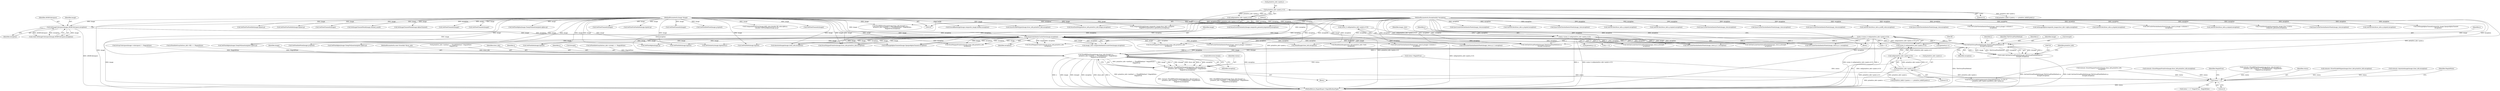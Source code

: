 digraph "0_ImageMagick_726812fa2fa7ce16bcf58f6e115f65427a1c0950_2@pointer" {
"1000730" [label="(Call,GetOneVirtualPixelInfo(image,TileVirtualPixelMethod,x,y,\n            &target,exception))"];
"1000221" [label="(Call,AcquireAuthenticCacheView(image,exception))"];
"1000188" [label="(Call,SetImageColorspace(image,sRGBColorspace,exception))"];
"1000104" [label="(MethodParameterIn,Image *image)"];
"1000107" [label="(MethodParameterIn,ExceptionInfo *exception)"];
"1000195" [label="(Call,x=(ssize_t) ceil(primitive_info->point.x-0.5))"];
"1000197" [label="(Call,(ssize_t) ceil(primitive_info->point.x-0.5))"];
"1000199" [label="(Call,ceil(primitive_info->point.x-0.5))"];
"1000200" [label="(Call,primitive_info->point.x-0.5)"];
"1000207" [label="(Call,y=(ssize_t) ceil(primitive_info->point.y-0.5))"];
"1000209" [label="(Call,(ssize_t) ceil(primitive_info->point.y-0.5))"];
"1000211" [label="(Call,ceil(primitive_info->point.y-0.5))"];
"1000212" [label="(Call,primitive_info->point.y-0.5)"];
"1000728" [label="(Call,(void) GetOneVirtualPixelInfo(image,TileVirtualPixelMethod,x,y,\n            &target,exception))"];
"1000780" [label="(Call,FloodfillPaintImage(image,draw_info,&target,x,y,\n            primitive_info->method == FloodfillMethod ? MagickFalse :\n            MagickTrue,exception))"];
"1000778" [label="(Call,status&=FloodfillPaintImage(image,draw_info,&target,x,y,\n            primitive_info->method == FloodfillMethod ? MagickFalse :\n            MagickTrue,exception))"];
"1001624" [label="(Call,status != 0)"];
"1000932" [label="(Call,ReadImage(clone_info,exception))"];
"1000393" [label="(Call,SyncCacheViewAuthenticPixels(image_view,exception))"];
"1000537" [label="(Call,GetFillColor(draw_info,x,y,&pixel,exception))"];
"1000172" [label="(Call,IsPixelInfoGray(&draw_info->fill) == MagickFalse)"];
"1001598" [label="(Call,status&=DrawPolygonPrimitive(image,draw_info,primitive_info,exception))"];
"1000781" [label="(Identifier,image)"];
"1000912" [label="(Call,ReadInlineImage(clone_info,primitive_info->text,\n          exception))"];
"1000192" [label="(Call,status=MagickTrue)"];
"1000213" [label="(Call,primitive_info->point.y)"];
"1000189" [label="(Identifier,image)"];
"1001629" [label="(MethodReturn,MagickExport MagickBooleanType)"];
"1000870" [label="(Call,SyncCacheViewAuthenticPixels(image_view,exception))"];
"1000220" [label="(Identifier,image_view)"];
"1000212" [label="(Call,primitive_info->point.y-0.5)"];
"1000296" [label="(Call,GetOneCacheViewVirtualPixelInfo(image_view,x,y,&target,\n            exception))"];
"1000269" [label="(Call,GetFillColor(draw_info,x,y,&pixel,exception))"];
"1000795" [label="(Identifier,exception)"];
"1000201" [label="(Call,primitive_info->point.x)"];
"1000544" [label="(Call,SetPixelAlpha(image,ClampToQuantum(pixel.alpha),q))"];
"1000186" [label="(Call,(void) SetImageColorspace(image,sRGBColorspace,exception))"];
"1000380" [label="(Call,SetPixelAlpha(image,ClampToQuantum(pixel.alpha),q))"];
"1000726" [label="(Block,)"];
"1000735" [label="(Call,&target)"];
"1000221" [label="(Call,AcquireAuthenticCacheView(image,exception))"];
"1000209" [label="(Call,(ssize_t) ceil(primitive_info->point.y-0.5))"];
"1000195" [label="(Call,x=(ssize_t) ceil(primitive_info->point.x-0.5))"];
"1000206" [label="(Literal,0.5)"];
"1000370" [label="(Call,GetPixelChannels(image))"];
"1000208" [label="(Identifier,y)"];
"1000606" [label="(Call,SetPixelViaPixelInfo(image,&pixel,q))"];
"1000105" [label="(MethodParameterIn,const DrawInfo *draw_info)"];
"1000678" [label="(Call,GetPixelInfoPixel(image,q,&pixel))"];
"1000730" [label="(Call,GetOneVirtualPixelInfo(image,TileVirtualPixelMethod,x,y,\n            &target,exception))"];
"1000276" [label="(Call,SetPixelAlpha(image,ClampToQuantum(pixel.alpha),q))"];
"1000599" [label="(Call,GetFillColor(draw_info,x,y,&pixel,exception))"];
"1000285" [label="(Call,SyncCacheViewAuthenticPixels(image_view,exception))"];
"1001627" [label="(Identifier,MagickTrue)"];
"1001624" [label="(Call,status != 0)"];
"1000255" [label="(Call,GetCacheViewAuthenticPixels(image_view,x,y,1,1,exception))"];
"1000223" [label="(Identifier,exception)"];
"1000553" [label="(Call,GetPixelChannels(image))"];
"1001480" [label="(Call,primitive_info[i-1].point.x == primitive_info[0].point.x)"];
"1000507" [label="(Call,GetCacheViewAuthenticPixels(image_view,0,y,image->columns,1,\n              exception))"];
"1001258" [label="(Call,GetPixelAlpha(image,q))"];
"1000211" [label="(Call,ceil(primitive_info->point.y-0.5))"];
"1000801" [label="(Call,GetPixelInfo(image,&pixel))"];
"1000787" [label="(Call,primitive_info->method == FloodfillMethod ? MagickFalse :\n            MagickTrue)"];
"1001165" [label="(Call,DrawAffineImage(image,composite_image,&affine,exception))"];
"1000734" [label="(Identifier,y)"];
"1000462" [label="(Call,status&=FloodfillPaintImage(image,draw_info,&target,x,y,\n            primitive_info->method == FloodfillMethod ? MagickFalse :\n            MagickTrue,exception))"];
"1001409" [label="(Call,DrawPolygonPrimitive(image,clone_info,primitive_info,\n             exception))"];
"1001225" [label="(Call,GetCacheViewAuthenticPixels(image_view,x,y,1,1,exception))"];
"1000196" [label="(Identifier,x)"];
"1000822" [label="(Call,GetCacheViewAuthenticPixels(image_view,0,y,image->columns,1,\n              exception))"];
"1001264" [label="(Call,SyncCacheViewAuthenticPixels(image_view,exception))"];
"1000222" [label="(Identifier,image)"];
"1000191" [label="(Identifier,exception)"];
"1000219" [label="(Call,image_view=AcquireAuthenticCacheView(image,exception))"];
"1000866" [label="(Call,GetPixelChannels(image))"];
"1000108" [label="(Block,)"];
"1001581" [label="(Call,DrawPolygonPrimitive(image,clone_info,primitive_info,\n             exception))"];
"1001212" [label="(Call,x < 0)"];
"1000482" [label="(Call,SetImageChannelMask(image,channel_mask))"];
"1001625" [label="(Identifier,status)"];
"1000732" [label="(Identifier,TileVirtualPixelMethod)"];
"1001552" [label="(Call,DrawPolygonPrimitive(image,draw_info,primitive_info,\n                exception))"];
"1001626" [label="(Literal,0)"];
"1000557" [label="(Call,SyncCacheViewAuthenticPixels(image_view,exception))"];
"1000464" [label="(Call,FloodfillPaintImage(image,draw_info,&target,x,y,\n            primitive_info->method == FloodfillMethod ? MagickFalse :\n            MagickTrue,exception))"];
"1001239" [label="(Call,GetFillColor(draw_info,x,y,&fill_color,exception))"];
"1000459" [label="(Call,SetImageChannelMask(image,AlphaChannel))"];
"1000694" [label="(Call,GetPixelChannels(image))"];
"1000190" [label="(Identifier,sRGBColorspace)"];
"1000733" [label="(Identifier,x)"];
"1000741" [label="(Identifier,primitive_info)"];
"1000715" [label="(Call,SyncCacheViewAuthenticPixels(image_view,exception))"];
"1001600" [label="(Call,DrawPolygonPrimitive(image,draw_info,primitive_info,exception))"];
"1000389" [label="(Call,GetPixelChannels(image))"];
"1000648" [label="(Call,GetCacheViewAuthenticPixels(image_view,0,y,image->columns,1,\n              exception))"];
"1000782" [label="(Identifier,draw_info)"];
"1001072" [label="(Call,SetGeometry(image,&geometry))"];
"1000188" [label="(Call,SetImageColorspace(image,sRGBColorspace,exception))"];
"1001590" [label="(Call,status&=DrawStrokePolygon(image,draw_info,primitive_info,exception))"];
"1000409" [label="(Call,GetOneVirtualPixelInfo(image,TileVirtualPixelMethod,x,y,\n            &target,exception))"];
"1000785" [label="(Identifier,x)"];
"1001592" [label="(Call,DrawStrokePolygon(image,draw_info,primitive_info,exception))"];
"1001066" [label="(Call,SetImageAlpha(composite_image,draw_info->alpha,exception))"];
"1000728" [label="(Call,(void) GetOneVirtualPixelInfo(image,TileVirtualPixelMethod,x,y,\n            &target,exception))"];
"1000731" [label="(Identifier,image)"];
"1000199" [label="(Call,ceil(primitive_info->point.x-0.5))"];
"1000107" [label="(MethodParameterIn,ExceptionInfo *exception)"];
"1000207" [label="(Call,y=(ssize_t) ceil(primitive_info->point.y-0.5))"];
"1001420" [label="(Call,DrawDashPolygon(draw_info,primitive_info,image,exception))"];
"1000697" [label="(Call,GetFillColor(draw_info,x,y,&pixel,exception))"];
"1000786" [label="(Identifier,y)"];
"1000796" [label="(ControlStructure,break;)"];
"1000581" [label="(Call,GetCacheViewAuthenticPixels(image_view,x,y,1,1,exception))"];
"1001174" [label="(Call,CompositeImage(image,composite_image,draw_info->compose,\n          MagickTrue,geometry.x,geometry.y,exception))"];
"1000324" [label="(Call,GetCacheViewAuthenticPixels(image_view,0,y,image->columns,1,\n              exception))"];
"1000104" [label="(MethodParameterIn,Image *image)"];
"1001088" [label="(Call,geometry.y=y)"];
"1000218" [label="(Literal,0.5)"];
"1000354" [label="(Call,GetPixelInfoPixel(image,q,&pixel))"];
"1001322" [label="(Call,status&=AnnotateImage(image,clone_info,exception))"];
"1001628" [label="(Identifier,MagickFalse)"];
"1001199" [label="(Call,y < 0)"];
"1000783" [label="(Call,&target)"];
"1000778" [label="(Call,status&=FloodfillPaintImage(image,draw_info,&target,x,y,\n            primitive_info->method == FloodfillMethod ? MagickFalse :\n            MagickTrue,exception))"];
"1001300" [label="(Call,FormatLocaleString(geometry,MagickPathExtent,\"%+f%+f\",\n        primitive_info->point.x,primitive_info->point.y))"];
"1000179" [label="(Call,IsPixelInfoGray(&draw_info->stroke) == MagickFalse)"];
"1001407" [label="(Call,status&=DrawPolygonPrimitive(image,clone_info,primitive_info,\n             exception))"];
"1001497" [label="(Call,primitive_info[i-1].point.y == primitive_info[0].point.y)"];
"1001246" [label="(Call,CompositePixelOver(image,&fill_color,(double) fill_color.alpha,q,\n        (double) GetPixelAlpha(image,q),q))"];
"1000711" [label="(Call,GetPixelChannels(image))"];
"1000779" [label="(Identifier,status)"];
"1000595" [label="(Call,GetPixelInfo(image,&pixel))"];
"1001083" [label="(Call,geometry.x=x)"];
"1000780" [label="(Call,FloodfillPaintImage(image,draw_info,&target,x,y,\n            primitive_info->method == FloodfillMethod ? MagickFalse :\n            MagickTrue,exception))"];
"1001324" [label="(Call,AnnotateImage(image,clone_info,exception))"];
"1000852" [label="(Call,GetFillColor(draw_info,x,y,&pixel,exception))"];
"1000303" [label="(Call,GetPixelInfo(image,&pixel))"];
"1001038" [label="(Call,TransformImage(&composite_image,(char *) NULL,\n            composite_geometry,exception))"];
"1000197" [label="(Call,(ssize_t) ceil(primitive_info->point.x-0.5))"];
"1000737" [label="(Identifier,exception)"];
"1000624" [label="(Call,GetOneCacheViewVirtualPixelInfo(image_view,x,y,&target,\n            exception))"];
"1000165" [label="(Call,IsGrayColorspace(image->colorspace) != MagickFalse)"];
"1001121" [label="(Call,ParseGravityGeometry(image,composite_geometry,&geometry,exception))"];
"1000200" [label="(Call,primitive_info->point.x-0.5)"];
"1001623" [label="(Call,status != 0 ? MagickTrue : MagickFalse)"];
"1000239" [label="(Call,SetImageAlphaChannel(image,OpaqueAlphaChannel,exception))"];
"1000613" [label="(Call,SyncCacheViewAuthenticPixels(image_view,exception))"];
"1000704" [label="(Call,SetPixelViaPixelInfo(image,&pixel,q))"];
"1000859" [label="(Call,SetPixelViaPixelInfo(image,&pixel,q))"];
"1000373" [label="(Call,GetFillColor(draw_info,x,y,&pixel,exception))"];
"1001054" [label="(Call,SetImageAlphaChannel(composite_image,OpaqueAlphaChannel,\n          exception))"];
"1000730" -> "1000728"  [label="AST: "];
"1000730" -> "1000737"  [label="CFG: "];
"1000731" -> "1000730"  [label="AST: "];
"1000732" -> "1000730"  [label="AST: "];
"1000733" -> "1000730"  [label="AST: "];
"1000734" -> "1000730"  [label="AST: "];
"1000735" -> "1000730"  [label="AST: "];
"1000737" -> "1000730"  [label="AST: "];
"1000728" -> "1000730"  [label="CFG: "];
"1000730" -> "1001629"  [label="DDG: TileVirtualPixelMethod"];
"1000730" -> "1000728"  [label="DDG: &target"];
"1000730" -> "1000728"  [label="DDG: y"];
"1000730" -> "1000728"  [label="DDG: x"];
"1000730" -> "1000728"  [label="DDG: image"];
"1000730" -> "1000728"  [label="DDG: TileVirtualPixelMethod"];
"1000730" -> "1000728"  [label="DDG: exception"];
"1000221" -> "1000730"  [label="DDG: image"];
"1000221" -> "1000730"  [label="DDG: exception"];
"1000104" -> "1000730"  [label="DDG: image"];
"1000195" -> "1000730"  [label="DDG: x"];
"1000207" -> "1000730"  [label="DDG: y"];
"1000107" -> "1000730"  [label="DDG: exception"];
"1000730" -> "1000780"  [label="DDG: image"];
"1000730" -> "1000780"  [label="DDG: &target"];
"1000730" -> "1000780"  [label="DDG: x"];
"1000730" -> "1000780"  [label="DDG: y"];
"1000730" -> "1000780"  [label="DDG: exception"];
"1000221" -> "1000219"  [label="AST: "];
"1000221" -> "1000223"  [label="CFG: "];
"1000222" -> "1000221"  [label="AST: "];
"1000223" -> "1000221"  [label="AST: "];
"1000219" -> "1000221"  [label="CFG: "];
"1000221" -> "1001629"  [label="DDG: exception"];
"1000221" -> "1001629"  [label="DDG: image"];
"1000221" -> "1000219"  [label="DDG: image"];
"1000221" -> "1000219"  [label="DDG: exception"];
"1000188" -> "1000221"  [label="DDG: image"];
"1000188" -> "1000221"  [label="DDG: exception"];
"1000104" -> "1000221"  [label="DDG: image"];
"1000107" -> "1000221"  [label="DDG: exception"];
"1000221" -> "1000239"  [label="DDG: image"];
"1000221" -> "1000239"  [label="DDG: exception"];
"1000221" -> "1000255"  [label="DDG: exception"];
"1000221" -> "1000276"  [label="DDG: image"];
"1000221" -> "1000296"  [label="DDG: exception"];
"1000221" -> "1000303"  [label="DDG: image"];
"1000221" -> "1000409"  [label="DDG: image"];
"1000221" -> "1000409"  [label="DDG: exception"];
"1000221" -> "1000507"  [label="DDG: exception"];
"1000221" -> "1000544"  [label="DDG: image"];
"1000221" -> "1000581"  [label="DDG: exception"];
"1000221" -> "1000595"  [label="DDG: image"];
"1000221" -> "1000624"  [label="DDG: exception"];
"1000221" -> "1000678"  [label="DDG: image"];
"1000221" -> "1000801"  [label="DDG: image"];
"1000221" -> "1000822"  [label="DDG: exception"];
"1000221" -> "1000912"  [label="DDG: exception"];
"1000221" -> "1000932"  [label="DDG: exception"];
"1000221" -> "1001072"  [label="DDG: image"];
"1000221" -> "1001225"  [label="DDG: exception"];
"1000221" -> "1001258"  [label="DDG: image"];
"1000221" -> "1001324"  [label="DDG: image"];
"1000221" -> "1001324"  [label="DDG: exception"];
"1000221" -> "1001409"  [label="DDG: image"];
"1000221" -> "1001409"  [label="DDG: exception"];
"1000221" -> "1001552"  [label="DDG: image"];
"1000221" -> "1001552"  [label="DDG: exception"];
"1000221" -> "1001581"  [label="DDG: image"];
"1000221" -> "1001581"  [label="DDG: exception"];
"1000221" -> "1001600"  [label="DDG: image"];
"1000221" -> "1001600"  [label="DDG: exception"];
"1000188" -> "1000186"  [label="AST: "];
"1000188" -> "1000191"  [label="CFG: "];
"1000189" -> "1000188"  [label="AST: "];
"1000190" -> "1000188"  [label="AST: "];
"1000191" -> "1000188"  [label="AST: "];
"1000186" -> "1000188"  [label="CFG: "];
"1000188" -> "1001629"  [label="DDG: sRGBColorspace"];
"1000188" -> "1000186"  [label="DDG: image"];
"1000188" -> "1000186"  [label="DDG: sRGBColorspace"];
"1000188" -> "1000186"  [label="DDG: exception"];
"1000104" -> "1000188"  [label="DDG: image"];
"1000107" -> "1000188"  [label="DDG: exception"];
"1000104" -> "1000103"  [label="AST: "];
"1000104" -> "1001629"  [label="DDG: image"];
"1000104" -> "1000239"  [label="DDG: image"];
"1000104" -> "1000276"  [label="DDG: image"];
"1000104" -> "1000303"  [label="DDG: image"];
"1000104" -> "1000354"  [label="DDG: image"];
"1000104" -> "1000370"  [label="DDG: image"];
"1000104" -> "1000380"  [label="DDG: image"];
"1000104" -> "1000389"  [label="DDG: image"];
"1000104" -> "1000409"  [label="DDG: image"];
"1000104" -> "1000459"  [label="DDG: image"];
"1000104" -> "1000464"  [label="DDG: image"];
"1000104" -> "1000482"  [label="DDG: image"];
"1000104" -> "1000544"  [label="DDG: image"];
"1000104" -> "1000553"  [label="DDG: image"];
"1000104" -> "1000595"  [label="DDG: image"];
"1000104" -> "1000606"  [label="DDG: image"];
"1000104" -> "1000678"  [label="DDG: image"];
"1000104" -> "1000694"  [label="DDG: image"];
"1000104" -> "1000704"  [label="DDG: image"];
"1000104" -> "1000711"  [label="DDG: image"];
"1000104" -> "1000780"  [label="DDG: image"];
"1000104" -> "1000801"  [label="DDG: image"];
"1000104" -> "1000859"  [label="DDG: image"];
"1000104" -> "1000866"  [label="DDG: image"];
"1000104" -> "1001072"  [label="DDG: image"];
"1000104" -> "1001121"  [label="DDG: image"];
"1000104" -> "1001165"  [label="DDG: image"];
"1000104" -> "1001174"  [label="DDG: image"];
"1000104" -> "1001246"  [label="DDG: image"];
"1000104" -> "1001258"  [label="DDG: image"];
"1000104" -> "1001324"  [label="DDG: image"];
"1000104" -> "1001409"  [label="DDG: image"];
"1000104" -> "1001420"  [label="DDG: image"];
"1000104" -> "1001552"  [label="DDG: image"];
"1000104" -> "1001581"  [label="DDG: image"];
"1000104" -> "1001592"  [label="DDG: image"];
"1000104" -> "1001600"  [label="DDG: image"];
"1000107" -> "1000103"  [label="AST: "];
"1000107" -> "1001629"  [label="DDG: exception"];
"1000107" -> "1000239"  [label="DDG: exception"];
"1000107" -> "1000255"  [label="DDG: exception"];
"1000107" -> "1000269"  [label="DDG: exception"];
"1000107" -> "1000285"  [label="DDG: exception"];
"1000107" -> "1000296"  [label="DDG: exception"];
"1000107" -> "1000324"  [label="DDG: exception"];
"1000107" -> "1000373"  [label="DDG: exception"];
"1000107" -> "1000393"  [label="DDG: exception"];
"1000107" -> "1000409"  [label="DDG: exception"];
"1000107" -> "1000464"  [label="DDG: exception"];
"1000107" -> "1000507"  [label="DDG: exception"];
"1000107" -> "1000537"  [label="DDG: exception"];
"1000107" -> "1000557"  [label="DDG: exception"];
"1000107" -> "1000581"  [label="DDG: exception"];
"1000107" -> "1000599"  [label="DDG: exception"];
"1000107" -> "1000613"  [label="DDG: exception"];
"1000107" -> "1000624"  [label="DDG: exception"];
"1000107" -> "1000648"  [label="DDG: exception"];
"1000107" -> "1000697"  [label="DDG: exception"];
"1000107" -> "1000715"  [label="DDG: exception"];
"1000107" -> "1000780"  [label="DDG: exception"];
"1000107" -> "1000822"  [label="DDG: exception"];
"1000107" -> "1000852"  [label="DDG: exception"];
"1000107" -> "1000870"  [label="DDG: exception"];
"1000107" -> "1000912"  [label="DDG: exception"];
"1000107" -> "1000932"  [label="DDG: exception"];
"1000107" -> "1001038"  [label="DDG: exception"];
"1000107" -> "1001054"  [label="DDG: exception"];
"1000107" -> "1001066"  [label="DDG: exception"];
"1000107" -> "1001121"  [label="DDG: exception"];
"1000107" -> "1001165"  [label="DDG: exception"];
"1000107" -> "1001174"  [label="DDG: exception"];
"1000107" -> "1001225"  [label="DDG: exception"];
"1000107" -> "1001239"  [label="DDG: exception"];
"1000107" -> "1001264"  [label="DDG: exception"];
"1000107" -> "1001324"  [label="DDG: exception"];
"1000107" -> "1001409"  [label="DDG: exception"];
"1000107" -> "1001420"  [label="DDG: exception"];
"1000107" -> "1001552"  [label="DDG: exception"];
"1000107" -> "1001581"  [label="DDG: exception"];
"1000107" -> "1001592"  [label="DDG: exception"];
"1000107" -> "1001600"  [label="DDG: exception"];
"1000195" -> "1000108"  [label="AST: "];
"1000195" -> "1000197"  [label="CFG: "];
"1000196" -> "1000195"  [label="AST: "];
"1000197" -> "1000195"  [label="AST: "];
"1000208" -> "1000195"  [label="CFG: "];
"1000195" -> "1001629"  [label="DDG: (ssize_t) ceil(primitive_info->point.x-0.5)"];
"1000195" -> "1001629"  [label="DDG: x"];
"1000197" -> "1000195"  [label="DDG: ceil(primitive_info->point.x-0.5)"];
"1000195" -> "1000255"  [label="DDG: x"];
"1000195" -> "1000296"  [label="DDG: x"];
"1000195" -> "1000409"  [label="DDG: x"];
"1000195" -> "1000581"  [label="DDG: x"];
"1000195" -> "1000624"  [label="DDG: x"];
"1000195" -> "1001083"  [label="DDG: x"];
"1000195" -> "1001212"  [label="DDG: x"];
"1000197" -> "1000199"  [label="CFG: "];
"1000198" -> "1000197"  [label="AST: "];
"1000199" -> "1000197"  [label="AST: "];
"1000197" -> "1001629"  [label="DDG: ceil(primitive_info->point.x-0.5)"];
"1000199" -> "1000197"  [label="DDG: primitive_info->point.x-0.5"];
"1000199" -> "1000200"  [label="CFG: "];
"1000200" -> "1000199"  [label="AST: "];
"1000199" -> "1001629"  [label="DDG: primitive_info->point.x-0.5"];
"1000200" -> "1000199"  [label="DDG: primitive_info->point.x"];
"1000200" -> "1000199"  [label="DDG: 0.5"];
"1000200" -> "1000206"  [label="CFG: "];
"1000201" -> "1000200"  [label="AST: "];
"1000206" -> "1000200"  [label="AST: "];
"1000200" -> "1001629"  [label="DDG: primitive_info->point.x"];
"1000200" -> "1001300"  [label="DDG: primitive_info->point.x"];
"1000200" -> "1001480"  [label="DDG: primitive_info->point.x"];
"1000207" -> "1000108"  [label="AST: "];
"1000207" -> "1000209"  [label="CFG: "];
"1000208" -> "1000207"  [label="AST: "];
"1000209" -> "1000207"  [label="AST: "];
"1000220" -> "1000207"  [label="CFG: "];
"1000207" -> "1001629"  [label="DDG: (ssize_t) ceil(primitive_info->point.y-0.5)"];
"1000207" -> "1001629"  [label="DDG: y"];
"1000209" -> "1000207"  [label="DDG: ceil(primitive_info->point.y-0.5)"];
"1000207" -> "1000255"  [label="DDG: y"];
"1000207" -> "1000296"  [label="DDG: y"];
"1000207" -> "1000409"  [label="DDG: y"];
"1000207" -> "1000581"  [label="DDG: y"];
"1000207" -> "1000624"  [label="DDG: y"];
"1000207" -> "1001088"  [label="DDG: y"];
"1000207" -> "1001199"  [label="DDG: y"];
"1000209" -> "1000211"  [label="CFG: "];
"1000210" -> "1000209"  [label="AST: "];
"1000211" -> "1000209"  [label="AST: "];
"1000209" -> "1001629"  [label="DDG: ceil(primitive_info->point.y-0.5)"];
"1000211" -> "1000209"  [label="DDG: primitive_info->point.y-0.5"];
"1000211" -> "1000212"  [label="CFG: "];
"1000212" -> "1000211"  [label="AST: "];
"1000211" -> "1001629"  [label="DDG: primitive_info->point.y-0.5"];
"1000212" -> "1000211"  [label="DDG: primitive_info->point.y"];
"1000212" -> "1000211"  [label="DDG: 0.5"];
"1000212" -> "1000218"  [label="CFG: "];
"1000213" -> "1000212"  [label="AST: "];
"1000218" -> "1000212"  [label="AST: "];
"1000212" -> "1001629"  [label="DDG: primitive_info->point.y"];
"1000212" -> "1001300"  [label="DDG: primitive_info->point.y"];
"1000212" -> "1001497"  [label="DDG: primitive_info->point.y"];
"1000728" -> "1000726"  [label="AST: "];
"1000729" -> "1000728"  [label="AST: "];
"1000741" -> "1000728"  [label="CFG: "];
"1000728" -> "1001629"  [label="DDG: GetOneVirtualPixelInfo(image,TileVirtualPixelMethod,x,y,\n            &target,exception)"];
"1000728" -> "1001629"  [label="DDG: (void) GetOneVirtualPixelInfo(image,TileVirtualPixelMethod,x,y,\n            &target,exception)"];
"1000780" -> "1000778"  [label="AST: "];
"1000780" -> "1000795"  [label="CFG: "];
"1000781" -> "1000780"  [label="AST: "];
"1000782" -> "1000780"  [label="AST: "];
"1000783" -> "1000780"  [label="AST: "];
"1000785" -> "1000780"  [label="AST: "];
"1000786" -> "1000780"  [label="AST: "];
"1000787" -> "1000780"  [label="AST: "];
"1000795" -> "1000780"  [label="AST: "];
"1000778" -> "1000780"  [label="CFG: "];
"1000780" -> "1001629"  [label="DDG: x"];
"1000780" -> "1001629"  [label="DDG: image"];
"1000780" -> "1001629"  [label="DDG: &target"];
"1000780" -> "1001629"  [label="DDG: exception"];
"1000780" -> "1001629"  [label="DDG: draw_info"];
"1000780" -> "1001629"  [label="DDG: y"];
"1000780" -> "1001629"  [label="DDG: primitive_info->method == FloodfillMethod ? MagickFalse :\n            MagickTrue"];
"1000780" -> "1000778"  [label="DDG: primitive_info->method == FloodfillMethod ? MagickFalse :\n            MagickTrue"];
"1000780" -> "1000778"  [label="DDG: image"];
"1000780" -> "1000778"  [label="DDG: x"];
"1000780" -> "1000778"  [label="DDG: &target"];
"1000780" -> "1000778"  [label="DDG: draw_info"];
"1000780" -> "1000778"  [label="DDG: y"];
"1000780" -> "1000778"  [label="DDG: exception"];
"1000105" -> "1000780"  [label="DDG: draw_info"];
"1000172" -> "1000780"  [label="DDG: MagickFalse"];
"1000179" -> "1000780"  [label="DDG: MagickFalse"];
"1000165" -> "1000780"  [label="DDG: MagickFalse"];
"1000778" -> "1000726"  [label="AST: "];
"1000779" -> "1000778"  [label="AST: "];
"1000796" -> "1000778"  [label="CFG: "];
"1000778" -> "1001629"  [label="DDG: FloodfillPaintImage(image,draw_info,&target,x,y,\n            primitive_info->method == FloodfillMethod ? MagickFalse :\n            MagickTrue,exception)"];
"1000778" -> "1001629"  [label="DDG: status&=FloodfillPaintImage(image,draw_info,&target,x,y,\n            primitive_info->method == FloodfillMethod ? MagickFalse :\n            MagickTrue,exception)"];
"1000192" -> "1000778"  [label="DDG: status"];
"1000778" -> "1001624"  [label="DDG: status"];
"1001624" -> "1001623"  [label="AST: "];
"1001624" -> "1001626"  [label="CFG: "];
"1001625" -> "1001624"  [label="AST: "];
"1001626" -> "1001624"  [label="AST: "];
"1001627" -> "1001624"  [label="CFG: "];
"1001628" -> "1001624"  [label="CFG: "];
"1001624" -> "1001629"  [label="DDG: status"];
"1001598" -> "1001624"  [label="DDG: status"];
"1001407" -> "1001624"  [label="DDG: status"];
"1000192" -> "1001624"  [label="DDG: status"];
"1001322" -> "1001624"  [label="DDG: status"];
"1001590" -> "1001624"  [label="DDG: status"];
"1000462" -> "1001624"  [label="DDG: status"];
}
